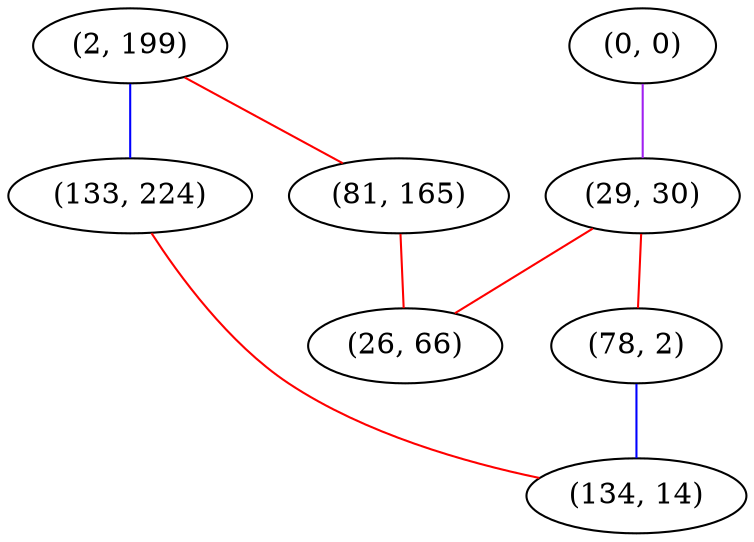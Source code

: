 graph "" {
"(2, 199)";
"(81, 165)";
"(0, 0)";
"(29, 30)";
"(26, 66)";
"(133, 224)";
"(78, 2)";
"(134, 14)";
"(2, 199)" -- "(81, 165)"  [color=red, key=0, weight=1];
"(2, 199)" -- "(133, 224)"  [color=blue, key=0, weight=3];
"(81, 165)" -- "(26, 66)"  [color=red, key=0, weight=1];
"(0, 0)" -- "(29, 30)"  [color=purple, key=0, weight=4];
"(29, 30)" -- "(78, 2)"  [color=red, key=0, weight=1];
"(29, 30)" -- "(26, 66)"  [color=red, key=0, weight=1];
"(133, 224)" -- "(134, 14)"  [color=red, key=0, weight=1];
"(78, 2)" -- "(134, 14)"  [color=blue, key=0, weight=3];
}
